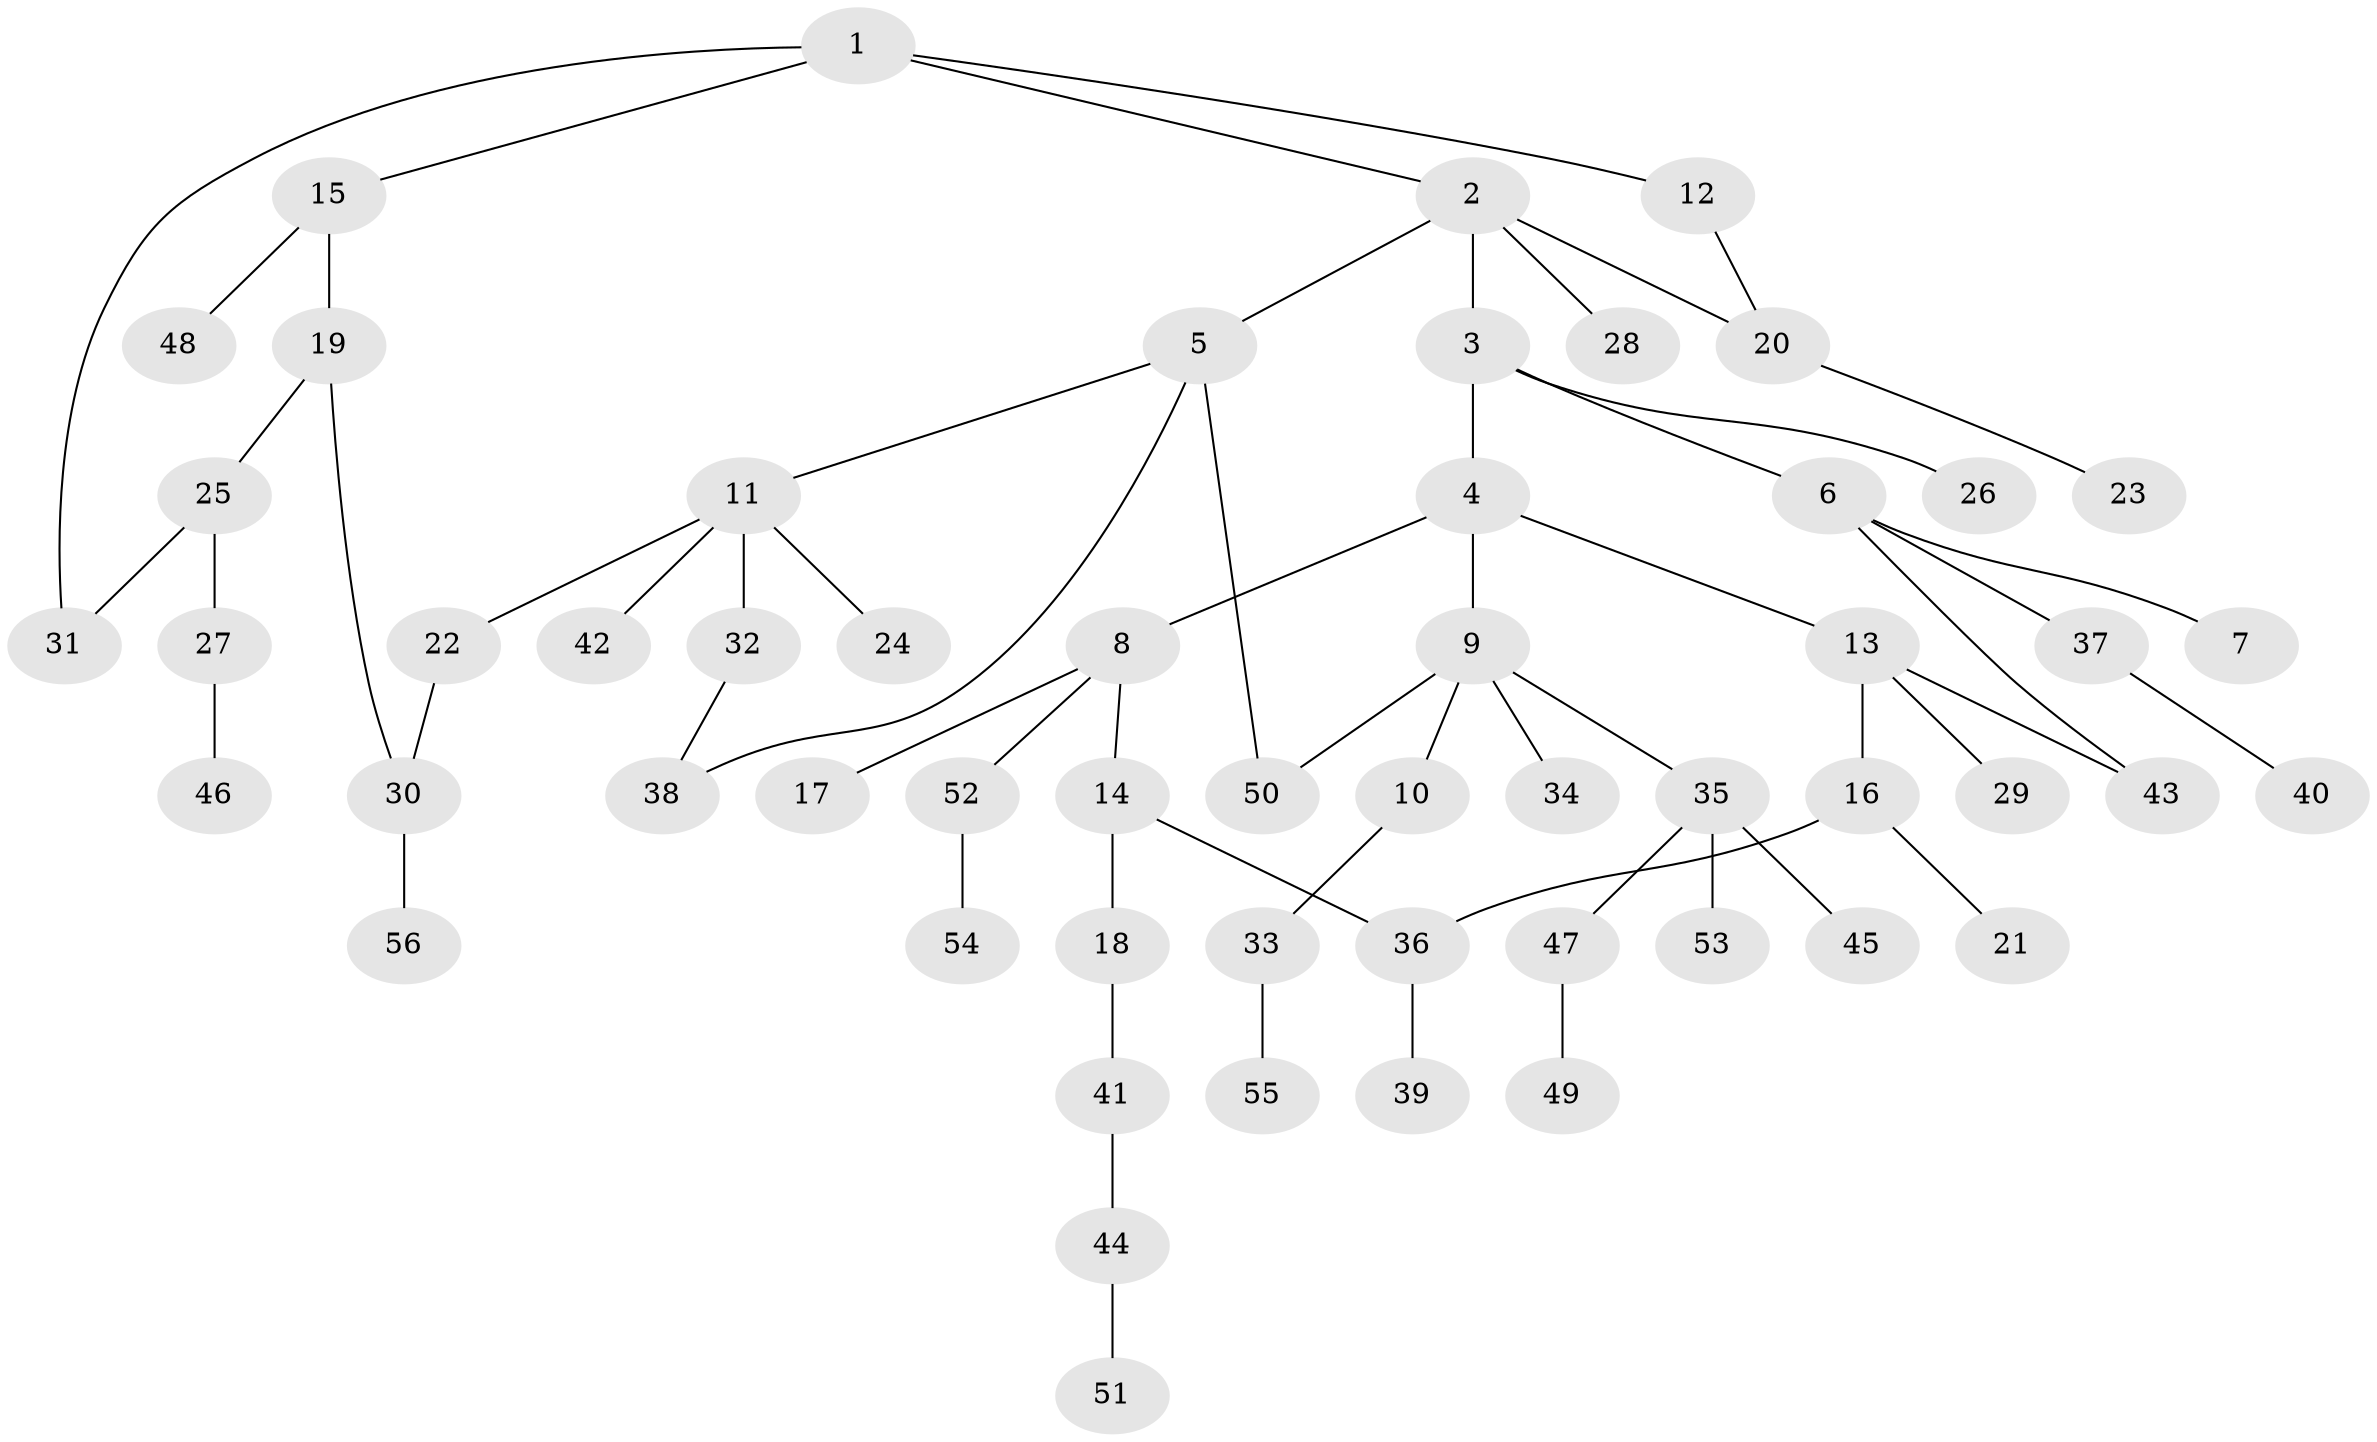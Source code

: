 // coarse degree distribution, {4: 0.15, 3: 0.25, 2: 0.35, 1: 0.25}
// Generated by graph-tools (version 1.1) at 2025/36/03/04/25 23:36:02]
// undirected, 56 vertices, 62 edges
graph export_dot {
  node [color=gray90,style=filled];
  1;
  2;
  3;
  4;
  5;
  6;
  7;
  8;
  9;
  10;
  11;
  12;
  13;
  14;
  15;
  16;
  17;
  18;
  19;
  20;
  21;
  22;
  23;
  24;
  25;
  26;
  27;
  28;
  29;
  30;
  31;
  32;
  33;
  34;
  35;
  36;
  37;
  38;
  39;
  40;
  41;
  42;
  43;
  44;
  45;
  46;
  47;
  48;
  49;
  50;
  51;
  52;
  53;
  54;
  55;
  56;
  1 -- 2;
  1 -- 12;
  1 -- 15;
  1 -- 31;
  2 -- 3;
  2 -- 5;
  2 -- 28;
  2 -- 20;
  3 -- 4;
  3 -- 6;
  3 -- 26;
  4 -- 8;
  4 -- 9;
  4 -- 13;
  5 -- 11;
  5 -- 50;
  5 -- 38;
  6 -- 7;
  6 -- 37;
  6 -- 43;
  8 -- 14;
  8 -- 17;
  8 -- 52;
  9 -- 10;
  9 -- 34;
  9 -- 35;
  9 -- 50;
  10 -- 33;
  11 -- 22;
  11 -- 24;
  11 -- 32;
  11 -- 42;
  12 -- 20;
  13 -- 16;
  13 -- 29;
  13 -- 43;
  14 -- 18;
  14 -- 36;
  15 -- 19;
  15 -- 48;
  16 -- 21;
  16 -- 36;
  18 -- 41;
  19 -- 25;
  19 -- 30;
  20 -- 23;
  22 -- 30;
  25 -- 27;
  25 -- 31;
  27 -- 46;
  30 -- 56;
  32 -- 38;
  33 -- 55;
  35 -- 45;
  35 -- 47;
  35 -- 53;
  36 -- 39;
  37 -- 40;
  41 -- 44;
  44 -- 51;
  47 -- 49;
  52 -- 54;
}
